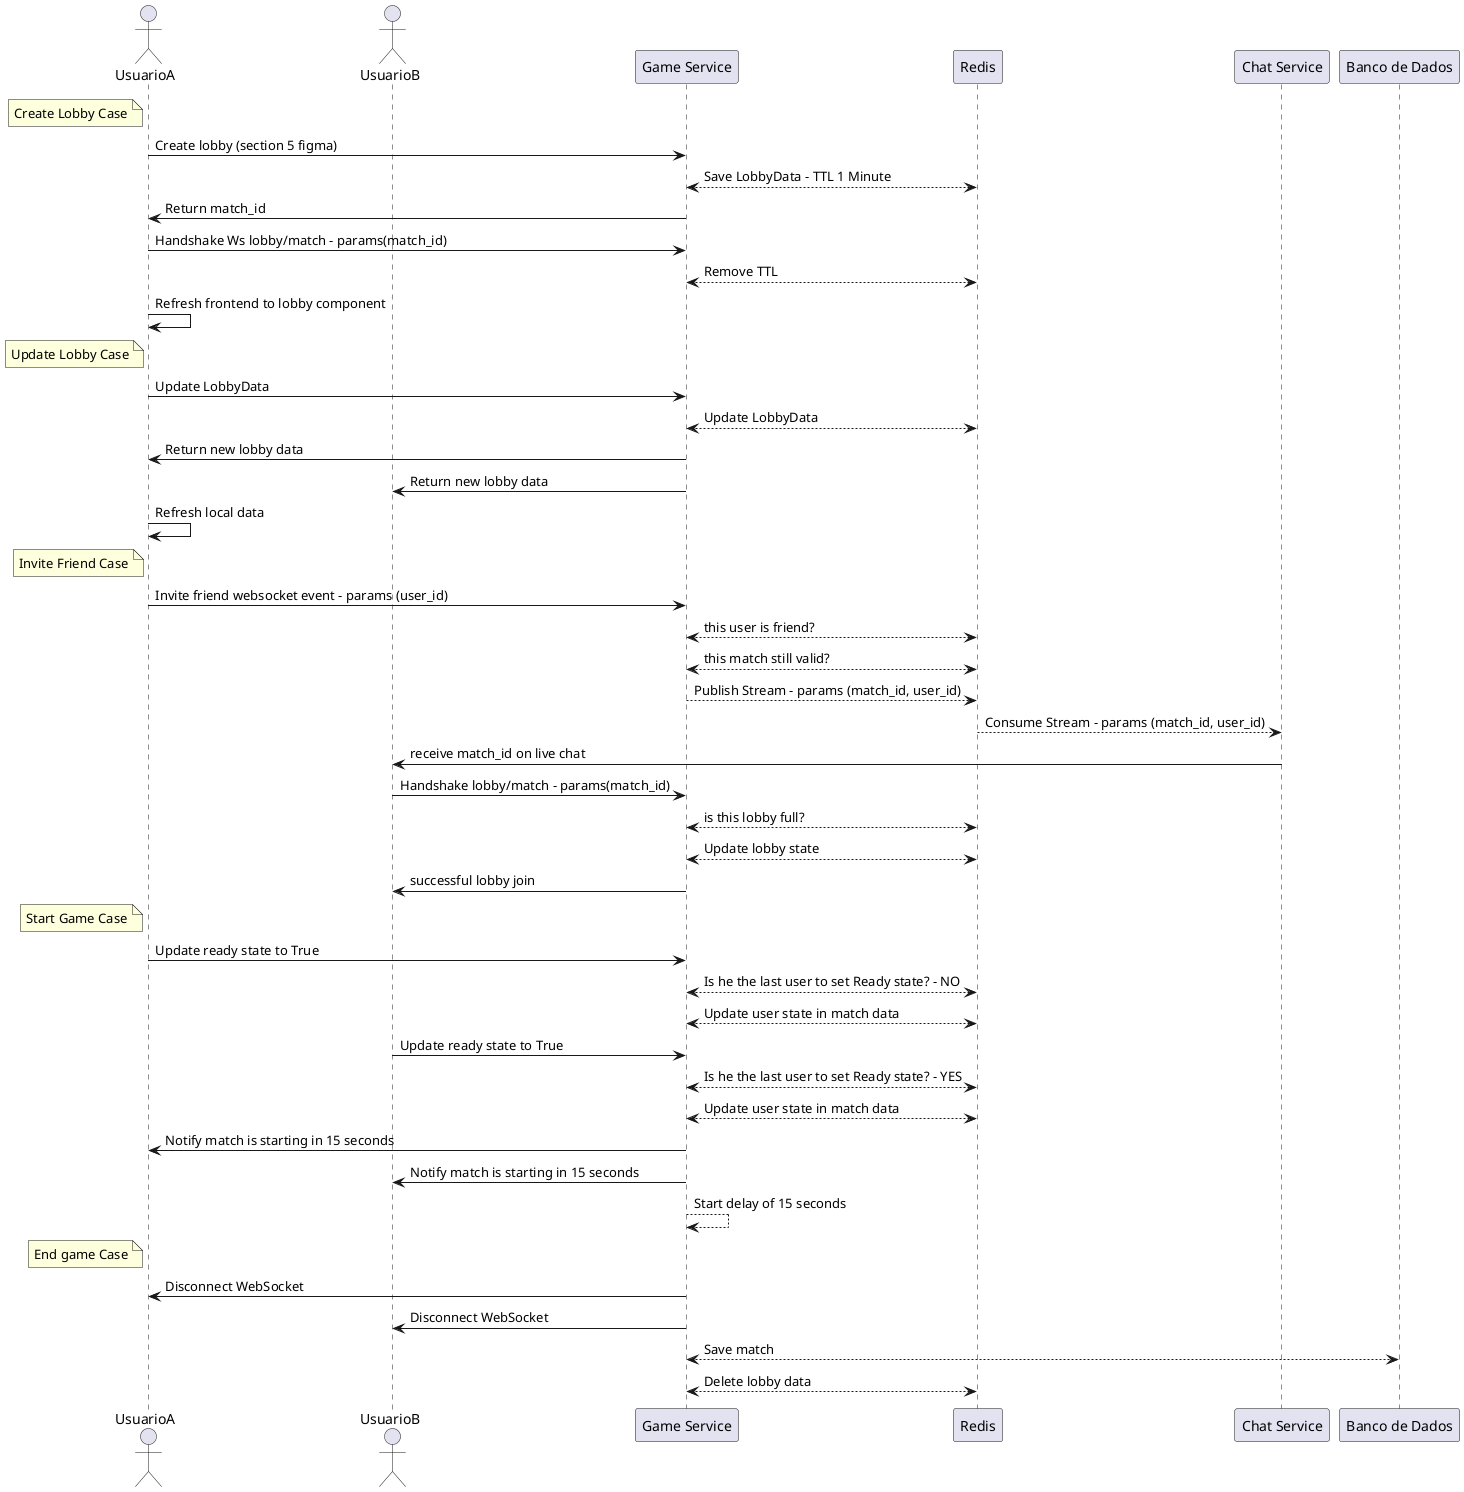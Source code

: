 @startuml
actor UsuarioA
actor UsuarioB
participant "Game Service" as GameService
participant "Redis" as Redis
participant "Chat Service" as ChatService
participant "Banco de Dados" as DB


note left of UsuarioA: Create Lobby Case
UsuarioA -> GameService: Create lobby (section 5 figma)
GameService <--> Redis: Save LobbyData - TTL 1 Minute
GameService -> UsuarioA :Return match_id
UsuarioA -> GameService :Handshake Ws lobby/match - params(match_id)
GameService <--> Redis:Remove TTL
UsuarioA -> UsuarioA : Refresh frontend to lobby component


note left of UsuarioA: Update Lobby Case
UsuarioA -> GameService: Update LobbyData
GameService <--> Redis: Update LobbyData
GameService -> UsuarioA :Return new lobby data
GameService -> UsuarioB :Return new lobby data
UsuarioA -> UsuarioA : Refresh local data


note left of UsuarioA: Invite Friend Case
UsuarioA -> GameService :Invite friend websocket event - params (user_id)
GameService <--> Redis :this user is friend?
GameService <--> Redis :this match still valid?
GameService --> Redis :Publish Stream - params (match_id, user_id)
Redis --> ChatService:Consume Stream - params (match_id, user_id)
ChatService -> UsuarioB :receive match_id on live chat
UsuarioB -> GameService :Handshake lobby/match - params(match_id)
GameService <--> Redis :is this lobby full?
GameService <--> Redis :Update lobby state
GameService -> UsuarioB:successful lobby join


note left of UsuarioA: Start Game Case
UsuarioA -> GameService :Update ready state to True
GameService <--> Redis : Is he the last user to set Ready state? - NO
GameService <--> Redis :Update user state in match data
UsuarioB -> GameService :Update ready state to True
GameService <--> Redis : Is he the last user to set Ready state? - YES
GameService <--> Redis :Update user state in match data
GameService -> UsuarioA :Notify match is starting in 15 seconds
GameService -> UsuarioB :Notify match is starting in 15 seconds
GameService --> GameService :Start delay of 15 seconds

note left of UsuarioA: End game Case
GameService -> UsuarioA : Disconnect WebSocket
GameService -> UsuarioB : Disconnect WebSocket
GameService <--> DB : Save match
GameService <--> Redis: Delete lobby data

@enduml